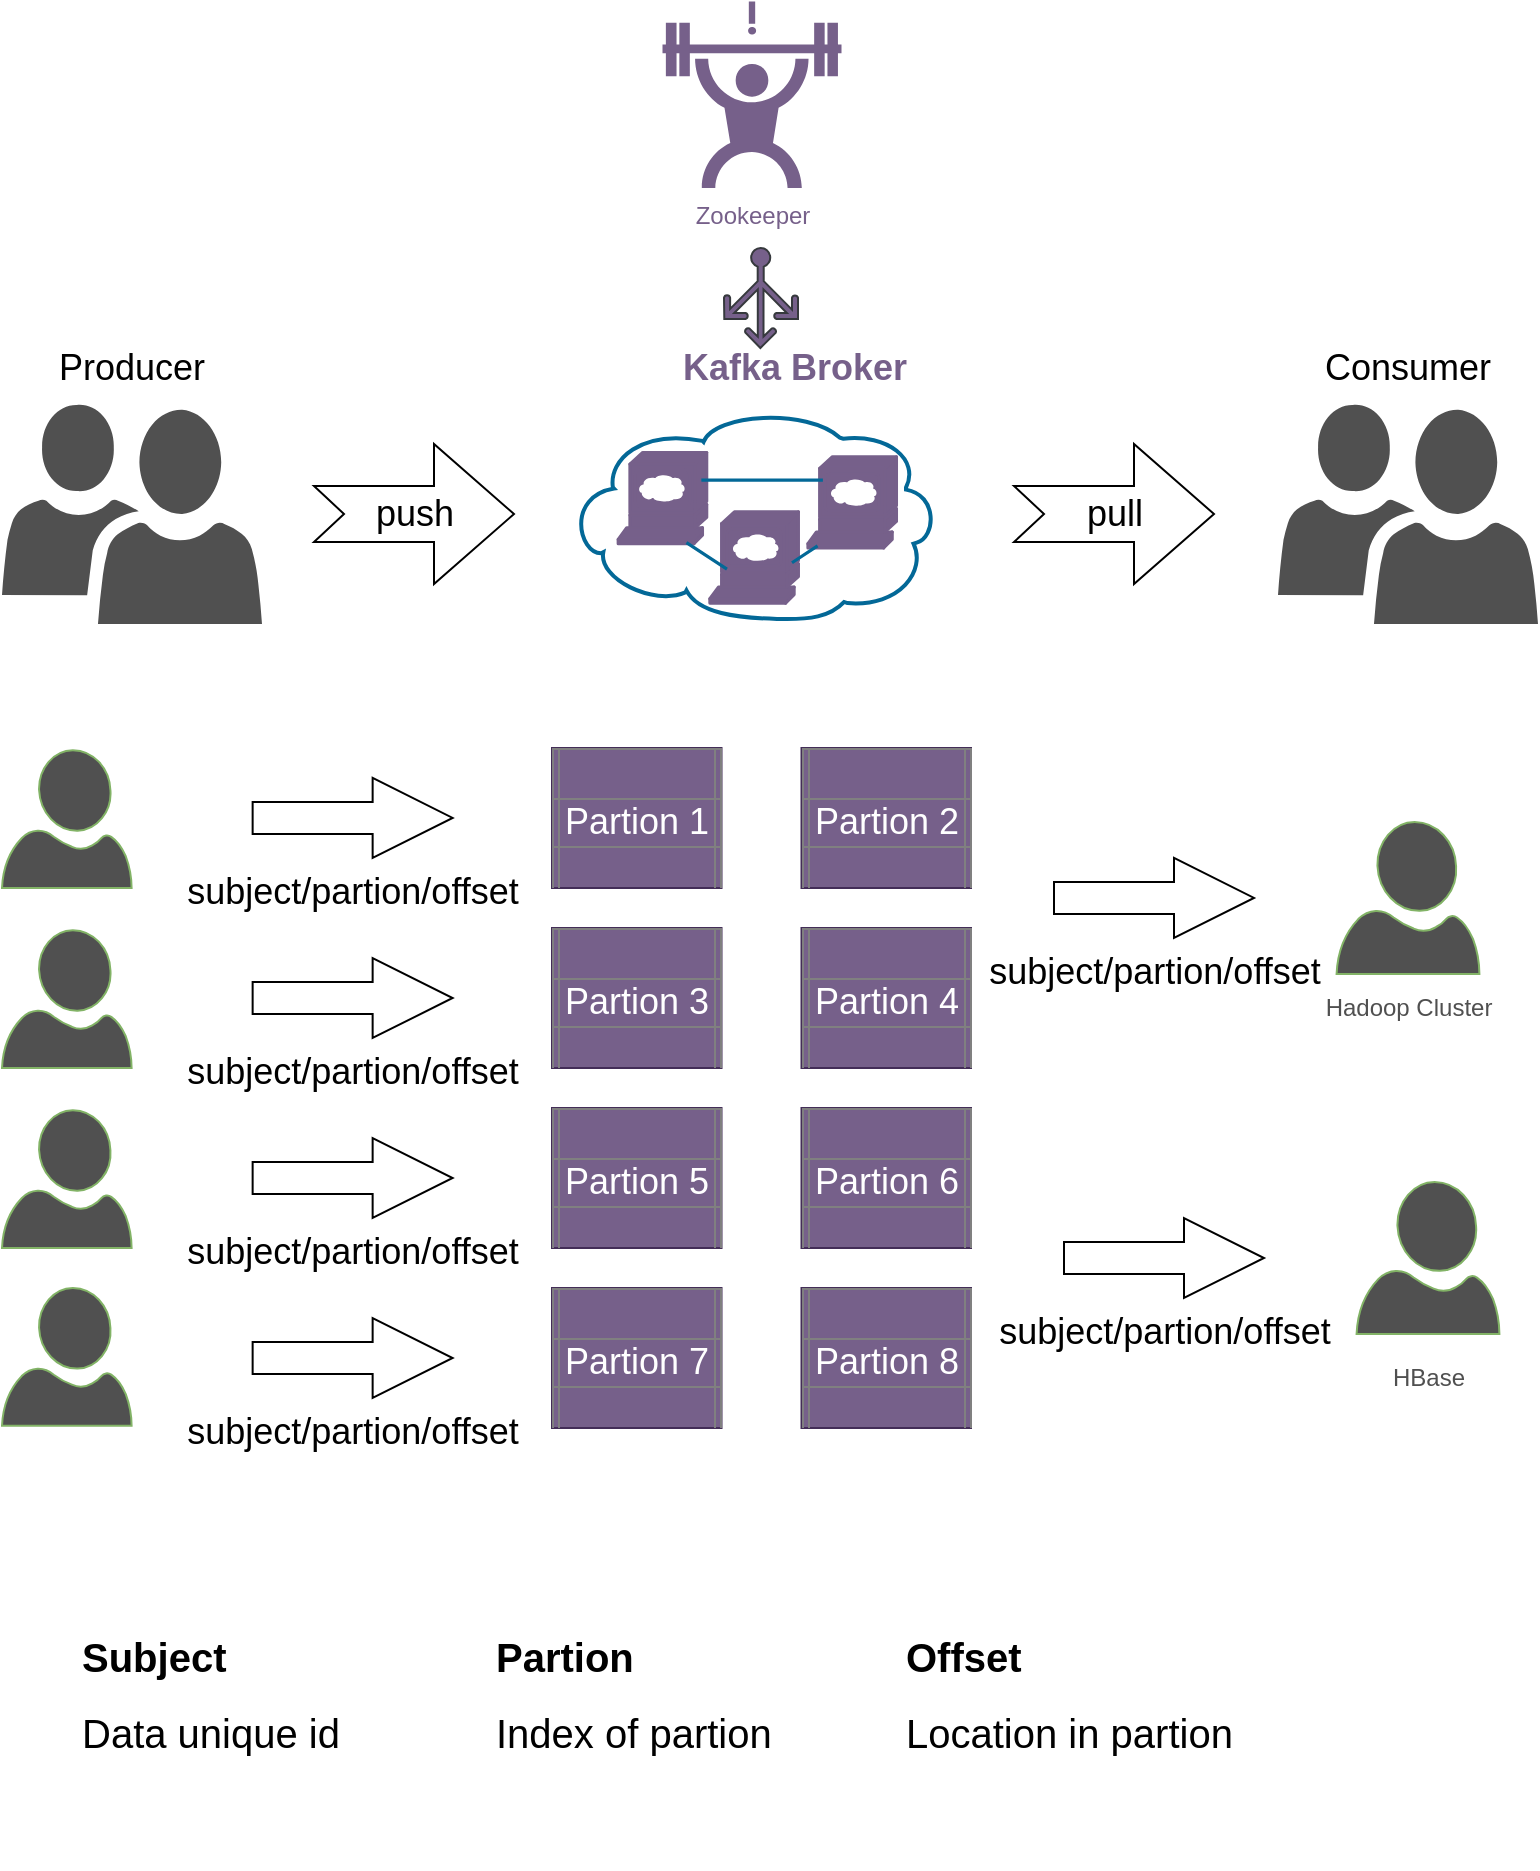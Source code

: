 <mxfile version="12.7.4" type="github">
  <diagram id="tnBvJNFLA8jh1FJiWvkt" name="Page-1">
    <mxGraphModel dx="1102" dy="533" grid="1" gridSize="10" guides="1" tooltips="1" connect="1" arrows="1" fold="1" page="1" pageScale="1" pageWidth="827" pageHeight="1169" math="0" shadow="0">
      <root>
        <mxCell id="0" />
        <mxCell id="1" parent="0" />
        <mxCell id="vn0pC_jQNNxU57VkF7Br-2" value="" style="shape=mxgraph.cisco.storage.web_cluster;html=1;dashed=0;fillColor=#76608A;strokeColor=#76608A;strokeWidth=2;verticalLabelPosition=bottom;verticalAlign=top;fontColor=#ffffff;" parent="1" vertex="1">
          <mxGeometry x="316" y="310" width="186" height="106" as="geometry" />
        </mxCell>
        <mxCell id="vn0pC_jQNNxU57VkF7Br-41" value="Producer" style="text;html=1;strokeColor=none;fillColor=none;align=center;verticalAlign=middle;whiteSpace=wrap;rounded=0;fontSize=18;" parent="1" vertex="1">
          <mxGeometry x="59" y="280" width="80" height="20" as="geometry" />
        </mxCell>
        <mxCell id="vn0pC_jQNNxU57VkF7Br-48" value="&lt;b&gt;&lt;font color=&quot;#76608a&quot;&gt;Kafka Broker&lt;/font&gt;&lt;/b&gt;" style="text;html=1;strokeColor=none;fillColor=none;align=center;verticalAlign=middle;whiteSpace=wrap;rounded=0;fontSize=18;" parent="1" vertex="1">
          <mxGeometry x="372" y="280" width="117" height="20" as="geometry" />
        </mxCell>
        <mxCell id="vn0pC_jQNNxU57VkF7Br-49" value="Consumer" style="text;html=1;strokeColor=none;fillColor=none;align=center;verticalAlign=middle;whiteSpace=wrap;rounded=0;fontSize=18;" parent="1" vertex="1">
          <mxGeometry x="697" y="280" width="80" height="20" as="geometry" />
        </mxCell>
        <mxCell id="vn0pC_jQNNxU57VkF7Br-51" value="push" style="html=1;shadow=0;dashed=0;align=center;verticalAlign=middle;shape=mxgraph.arrows2.arrow;dy=0.6;dx=40;notch=15;fontSize=18;" parent="1" vertex="1">
          <mxGeometry x="190" y="328" width="100" height="70" as="geometry" />
        </mxCell>
        <mxCell id="vn0pC_jQNNxU57VkF7Br-52" value="pull" style="html=1;shadow=0;dashed=0;align=center;verticalAlign=middle;shape=mxgraph.arrows2.arrow;dy=0.6;dx=40;notch=15;fontSize=18;" parent="1" vertex="1">
          <mxGeometry x="540" y="328" width="100" height="70" as="geometry" />
        </mxCell>
        <mxCell id="vn0pC_jQNNxU57VkF7Br-56" value="&lt;table border=&quot;1&quot; width=&quot;100%&quot; style=&quot;width: 100% ; height: 100% ; border-collapse: collapse&quot;&gt;&lt;tbody&gt;&lt;tr&gt;&lt;td align=&quot;center&quot;&gt;&lt;br&gt;&lt;/td&gt;&lt;td align=&quot;center&quot;&gt;&lt;br&gt;&lt;/td&gt;&lt;td align=&quot;center&quot;&gt;&lt;br&gt;&lt;/td&gt;&lt;/tr&gt;&lt;tr&gt;&lt;td align=&quot;center&quot;&gt;&lt;br&gt;&lt;/td&gt;&lt;td align=&quot;center&quot;&gt;Partion 1&lt;/td&gt;&lt;td align=&quot;center&quot;&gt;&lt;br&gt;&lt;/td&gt;&lt;/tr&gt;&lt;tr&gt;&lt;td align=&quot;center&quot;&gt;&lt;br&gt;&lt;/td&gt;&lt;td align=&quot;center&quot;&gt;&lt;br&gt;&lt;/td&gt;&lt;td align=&quot;center&quot;&gt;&lt;br&gt;&lt;/td&gt;&lt;/tr&gt;&lt;/tbody&gt;&lt;/table&gt;" style="text;html=1;strokeColor=#432D57;fillColor=#76608a;overflow=fill;fontSize=18;fontColor=#ffffff;" parent="1" vertex="1">
          <mxGeometry x="309" y="480" width="84.75" height="70" as="geometry" />
        </mxCell>
        <mxCell id="vn0pC_jQNNxU57VkF7Br-60" value="&lt;table border=&quot;1&quot; width=&quot;100%&quot; style=&quot;width: 100% ; height: 100% ; border-collapse: collapse&quot;&gt;&lt;tbody&gt;&lt;tr&gt;&lt;td align=&quot;center&quot;&gt;&lt;br&gt;&lt;/td&gt;&lt;td align=&quot;center&quot;&gt;&lt;br&gt;&lt;/td&gt;&lt;td align=&quot;center&quot;&gt;&lt;br&gt;&lt;/td&gt;&lt;/tr&gt;&lt;tr&gt;&lt;td align=&quot;center&quot;&gt;&lt;br&gt;&lt;/td&gt;&lt;td align=&quot;center&quot;&gt;Partion 3&lt;/td&gt;&lt;td align=&quot;center&quot;&gt;&lt;br&gt;&lt;/td&gt;&lt;/tr&gt;&lt;tr&gt;&lt;td align=&quot;center&quot;&gt;&lt;br&gt;&lt;/td&gt;&lt;td align=&quot;center&quot;&gt;&lt;br&gt;&lt;/td&gt;&lt;td align=&quot;center&quot;&gt;&lt;br&gt;&lt;/td&gt;&lt;/tr&gt;&lt;/tbody&gt;&lt;/table&gt;" style="text;html=1;strokeColor=#432D57;fillColor=#76608a;overflow=fill;fontSize=18;fontColor=#ffffff;" parent="1" vertex="1">
          <mxGeometry x="309" y="570" width="84.75" height="70" as="geometry" />
        </mxCell>
        <mxCell id="vn0pC_jQNNxU57VkF7Br-61" value="&lt;table border=&quot;1&quot; width=&quot;100%&quot; style=&quot;width: 100% ; height: 100% ; border-collapse: collapse&quot;&gt;&lt;tbody&gt;&lt;tr&gt;&lt;td align=&quot;center&quot;&gt;&lt;br&gt;&lt;/td&gt;&lt;td align=&quot;center&quot;&gt;&lt;br&gt;&lt;/td&gt;&lt;td align=&quot;center&quot;&gt;&lt;br&gt;&lt;/td&gt;&lt;/tr&gt;&lt;tr&gt;&lt;td align=&quot;center&quot;&gt;&lt;br&gt;&lt;/td&gt;&lt;td align=&quot;center&quot;&gt;Partion 5&lt;/td&gt;&lt;td align=&quot;center&quot;&gt;&lt;br&gt;&lt;/td&gt;&lt;/tr&gt;&lt;tr&gt;&lt;td align=&quot;center&quot;&gt;&lt;br&gt;&lt;/td&gt;&lt;td align=&quot;center&quot;&gt;&lt;br&gt;&lt;/td&gt;&lt;td align=&quot;center&quot;&gt;&lt;br&gt;&lt;/td&gt;&lt;/tr&gt;&lt;/tbody&gt;&lt;/table&gt;" style="text;html=1;strokeColor=#432D57;fillColor=#76608a;overflow=fill;fontSize=18;fontColor=#ffffff;" parent="1" vertex="1">
          <mxGeometry x="309" y="660" width="84.75" height="70" as="geometry" />
        </mxCell>
        <mxCell id="vn0pC_jQNNxU57VkF7Br-62" value="&lt;table border=&quot;1&quot; width=&quot;100%&quot; style=&quot;width: 100% ; height: 100% ; border-collapse: collapse&quot;&gt;&lt;tbody&gt;&lt;tr&gt;&lt;td align=&quot;center&quot;&gt;&lt;br&gt;&lt;/td&gt;&lt;td align=&quot;center&quot;&gt;&lt;br&gt;&lt;/td&gt;&lt;td align=&quot;center&quot;&gt;&lt;br&gt;&lt;/td&gt;&lt;/tr&gt;&lt;tr&gt;&lt;td align=&quot;center&quot;&gt;&lt;br&gt;&lt;/td&gt;&lt;td align=&quot;center&quot;&gt;Partion 7&lt;/td&gt;&lt;td align=&quot;center&quot;&gt;&lt;br&gt;&lt;/td&gt;&lt;/tr&gt;&lt;tr&gt;&lt;td align=&quot;center&quot;&gt;&lt;br&gt;&lt;/td&gt;&lt;td align=&quot;center&quot;&gt;&lt;br&gt;&lt;/td&gt;&lt;td align=&quot;center&quot;&gt;&lt;br&gt;&lt;/td&gt;&lt;/tr&gt;&lt;/tbody&gt;&lt;/table&gt;" style="text;html=1;strokeColor=#432D57;fillColor=#76608a;overflow=fill;fontSize=18;fontColor=#ffffff;" parent="1" vertex="1">
          <mxGeometry x="309" y="750" width="84.75" height="70" as="geometry" />
        </mxCell>
        <mxCell id="vn0pC_jQNNxU57VkF7Br-63" value="&lt;table border=&quot;1&quot; width=&quot;100%&quot; style=&quot;width: 100% ; height: 100% ; border-collapse: collapse&quot;&gt;&lt;tbody&gt;&lt;tr&gt;&lt;td align=&quot;center&quot;&gt;&lt;br&gt;&lt;/td&gt;&lt;td align=&quot;center&quot;&gt;&lt;br&gt;&lt;/td&gt;&lt;td align=&quot;center&quot;&gt;&lt;br&gt;&lt;/td&gt;&lt;/tr&gt;&lt;tr&gt;&lt;td align=&quot;center&quot;&gt;&lt;br&gt;&lt;/td&gt;&lt;td align=&quot;center&quot;&gt;Partion 2&lt;/td&gt;&lt;td align=&quot;center&quot;&gt;&lt;br&gt;&lt;/td&gt;&lt;/tr&gt;&lt;tr&gt;&lt;td align=&quot;center&quot;&gt;&lt;br&gt;&lt;/td&gt;&lt;td align=&quot;center&quot;&gt;&lt;br&gt;&lt;/td&gt;&lt;td align=&quot;center&quot;&gt;&lt;br&gt;&lt;/td&gt;&lt;/tr&gt;&lt;/tbody&gt;&lt;/table&gt;" style="text;html=1;strokeColor=#432D57;fillColor=#76608a;overflow=fill;fontSize=18;fontColor=#ffffff;" parent="1" vertex="1">
          <mxGeometry x="433.75" y="480" width="84.75" height="70" as="geometry" />
        </mxCell>
        <mxCell id="vn0pC_jQNNxU57VkF7Br-64" value="&lt;table border=&quot;1&quot; width=&quot;100%&quot; style=&quot;width: 100% ; height: 100% ; border-collapse: collapse&quot;&gt;&lt;tbody&gt;&lt;tr&gt;&lt;td align=&quot;center&quot;&gt;&lt;br&gt;&lt;/td&gt;&lt;td align=&quot;center&quot;&gt;&lt;br&gt;&lt;/td&gt;&lt;td align=&quot;center&quot;&gt;&lt;br&gt;&lt;/td&gt;&lt;/tr&gt;&lt;tr&gt;&lt;td align=&quot;center&quot;&gt;&lt;br&gt;&lt;/td&gt;&lt;td align=&quot;center&quot;&gt;Partion 4&lt;/td&gt;&lt;td align=&quot;center&quot;&gt;&lt;br&gt;&lt;/td&gt;&lt;/tr&gt;&lt;tr&gt;&lt;td align=&quot;center&quot;&gt;&lt;br&gt;&lt;/td&gt;&lt;td align=&quot;center&quot;&gt;&lt;br&gt;&lt;/td&gt;&lt;td align=&quot;center&quot;&gt;&lt;br&gt;&lt;/td&gt;&lt;/tr&gt;&lt;/tbody&gt;&lt;/table&gt;" style="text;html=1;strokeColor=#432D57;fillColor=#76608a;overflow=fill;fontSize=18;fontColor=#ffffff;" parent="1" vertex="1">
          <mxGeometry x="433.75" y="570" width="84.75" height="70" as="geometry" />
        </mxCell>
        <mxCell id="vn0pC_jQNNxU57VkF7Br-65" value="&lt;table border=&quot;1&quot; width=&quot;100%&quot; style=&quot;width: 100% ; height: 100% ; border-collapse: collapse&quot;&gt;&lt;tbody&gt;&lt;tr&gt;&lt;td align=&quot;center&quot;&gt;&lt;br&gt;&lt;/td&gt;&lt;td align=&quot;center&quot;&gt;&lt;br&gt;&lt;/td&gt;&lt;td align=&quot;center&quot;&gt;&lt;br&gt;&lt;/td&gt;&lt;/tr&gt;&lt;tr&gt;&lt;td align=&quot;center&quot;&gt;&lt;br&gt;&lt;/td&gt;&lt;td align=&quot;center&quot;&gt;Partion 6&lt;/td&gt;&lt;td align=&quot;center&quot;&gt;&lt;br&gt;&lt;/td&gt;&lt;/tr&gt;&lt;tr&gt;&lt;td align=&quot;center&quot;&gt;&lt;br&gt;&lt;/td&gt;&lt;td align=&quot;center&quot;&gt;&lt;br&gt;&lt;/td&gt;&lt;td align=&quot;center&quot;&gt;&lt;br&gt;&lt;/td&gt;&lt;/tr&gt;&lt;/tbody&gt;&lt;/table&gt;" style="text;html=1;strokeColor=#432D57;fillColor=#76608a;overflow=fill;fontSize=18;fontColor=#ffffff;" parent="1" vertex="1">
          <mxGeometry x="433.75" y="660" width="84.75" height="70" as="geometry" />
        </mxCell>
        <mxCell id="vn0pC_jQNNxU57VkF7Br-66" value="&lt;table border=&quot;1&quot; width=&quot;100%&quot; style=&quot;width: 100% ; height: 100% ; border-collapse: collapse&quot;&gt;&lt;tbody&gt;&lt;tr&gt;&lt;td align=&quot;center&quot;&gt;&lt;br&gt;&lt;/td&gt;&lt;td align=&quot;center&quot;&gt;&lt;br&gt;&lt;/td&gt;&lt;td align=&quot;center&quot;&gt;&lt;br&gt;&lt;/td&gt;&lt;/tr&gt;&lt;tr&gt;&lt;td align=&quot;center&quot;&gt;&lt;br&gt;&lt;/td&gt;&lt;td align=&quot;center&quot;&gt;Partion 8&lt;/td&gt;&lt;td align=&quot;center&quot;&gt;&lt;br&gt;&lt;/td&gt;&lt;/tr&gt;&lt;tr&gt;&lt;td align=&quot;center&quot;&gt;&lt;br&gt;&lt;/td&gt;&lt;td align=&quot;center&quot;&gt;&lt;br&gt;&lt;/td&gt;&lt;td align=&quot;center&quot;&gt;&lt;br&gt;&lt;/td&gt;&lt;/tr&gt;&lt;/tbody&gt;&lt;/table&gt;" style="text;html=1;strokeColor=#432D57;fillColor=#76608a;overflow=fill;fontSize=18;fontColor=#ffffff;" parent="1" vertex="1">
          <mxGeometry x="433.75" y="750" width="84.75" height="70" as="geometry" />
        </mxCell>
        <mxCell id="vn0pC_jQNNxU57VkF7Br-71" value="subject/partion/offset" style="verticalLabelPosition=bottom;verticalAlign=top;html=1;strokeWidth=1;shape=mxgraph.arrows2.arrow;dy=0.6;dx=40;notch=0;fontSize=18;" parent="1" vertex="1">
          <mxGeometry x="159.32" y="494.99" width="100" height="40" as="geometry" />
        </mxCell>
        <mxCell id="vn0pC_jQNNxU57VkF7Br-79" value="subject/partion/offset" style="verticalLabelPosition=bottom;verticalAlign=top;html=1;strokeWidth=1;shape=mxgraph.arrows2.arrow;dy=0.6;dx=40;notch=0;fontSize=18;" parent="1" vertex="1">
          <mxGeometry x="159.32" y="585" width="100" height="40" as="geometry" />
        </mxCell>
        <mxCell id="vn0pC_jQNNxU57VkF7Br-80" value="subject/partion/offset" style="verticalLabelPosition=bottom;verticalAlign=top;html=1;strokeWidth=1;shape=mxgraph.arrows2.arrow;dy=0.6;dx=40;notch=0;fontSize=18;" parent="1" vertex="1">
          <mxGeometry x="159.32" y="675" width="100" height="40" as="geometry" />
        </mxCell>
        <mxCell id="vn0pC_jQNNxU57VkF7Br-81" value="subject/partion/offset" style="verticalLabelPosition=bottom;verticalAlign=top;html=1;strokeWidth=1;shape=mxgraph.arrows2.arrow;dy=0.6;dx=40;notch=0;fontSize=18;" parent="1" vertex="1">
          <mxGeometry x="159.32" y="765" width="100" height="40" as="geometry" />
        </mxCell>
        <mxCell id="vn0pC_jQNNxU57VkF7Br-86" value="subject/partion/offset" style="verticalLabelPosition=bottom;verticalAlign=top;html=1;strokeWidth=1;shape=mxgraph.arrows2.arrow;dy=0.6;dx=40;notch=0;fontSize=18;" parent="1" vertex="1">
          <mxGeometry x="560" y="534.99" width="100" height="40" as="geometry" />
        </mxCell>
        <mxCell id="vn0pC_jQNNxU57VkF7Br-87" value="subject/partion/offset" style="verticalLabelPosition=bottom;verticalAlign=top;html=1;strokeWidth=1;shape=mxgraph.arrows2.arrow;dy=0.6;dx=40;notch=0;fontSize=18;" parent="1" vertex="1">
          <mxGeometry x="565" y="715" width="100" height="40" as="geometry" />
        </mxCell>
        <mxCell id="vn0pC_jQNNxU57VkF7Br-90" value="&lt;h1 style=&quot;font-size: 20px&quot;&gt;Subject&lt;/h1&gt;&lt;div style=&quot;font-size: 20px&quot;&gt;&lt;font style=&quot;font-size: 20px&quot;&gt;Data unique id&lt;/font&gt;&lt;/div&gt;" style="text;html=1;strokeColor=none;fillColor=none;spacing=5;spacingTop=-20;whiteSpace=wrap;overflow=hidden;rounded=0;fontSize=18;" parent="1" vertex="1">
          <mxGeometry x="69.32" y="920" width="190" height="120" as="geometry" />
        </mxCell>
        <mxCell id="vn0pC_jQNNxU57VkF7Br-92" value="&lt;h1 style=&quot;font-size: 20px&quot;&gt;&lt;font style=&quot;font-size: 20px&quot;&gt;Partion&lt;/font&gt;&lt;/h1&gt;&lt;div style=&quot;font-size: 20px&quot;&gt;&lt;font style=&quot;font-size: 20px&quot;&gt;Index of partion&lt;/font&gt;&lt;/div&gt;" style="text;html=1;strokeColor=none;fillColor=none;spacing=5;spacingTop=-20;whiteSpace=wrap;overflow=hidden;rounded=0;fontSize=18;" parent="1" vertex="1">
          <mxGeometry x="276" y="920" width="190" height="120" as="geometry" />
        </mxCell>
        <mxCell id="vn0pC_jQNNxU57VkF7Br-93" value="&lt;h1 style=&quot;font-size: 20px&quot;&gt;&lt;font style=&quot;font-size: 20px&quot;&gt;Offset&lt;/font&gt;&lt;/h1&gt;&lt;div style=&quot;font-size: 20px&quot;&gt;&lt;font style=&quot;font-size: 20px&quot;&gt;Location in partion&lt;/font&gt;&lt;/div&gt;" style="text;html=1;strokeColor=none;fillColor=none;spacing=5;spacingTop=-20;whiteSpace=wrap;overflow=hidden;rounded=0;fontSize=18;" parent="1" vertex="1">
          <mxGeometry x="481" y="920" width="190" height="120" as="geometry" />
        </mxCell>
        <mxCell id="bwRhajFnjXBrmEJf6pVS-1" value="&lt;font color=&quot;#505050&quot;&gt;Hadoop Cluster&lt;/font&gt;" style="text;html=1;align=center;verticalAlign=middle;resizable=0;points=[];autosize=1;" vertex="1" parent="1">
          <mxGeometry x="687" y="600.11" width="100" height="20" as="geometry" />
        </mxCell>
        <mxCell id="bwRhajFnjXBrmEJf6pVS-2" value="&lt;font color=&quot;#505050&quot;&gt;HBase&lt;/font&gt;" style="text;html=1;align=center;verticalAlign=middle;resizable=0;points=[];autosize=1;" vertex="1" parent="1">
          <mxGeometry x="722" y="785" width="50" height="20" as="geometry" />
        </mxCell>
        <mxCell id="bwRhajFnjXBrmEJf6pVS-5" value="" style="aspect=fixed;pointerEvents=1;shadow=0;dashed=0;html=1;strokeColor=#82b366;labelPosition=center;verticalLabelPosition=bottom;verticalAlign=top;align=center;fillColor=#505050;shape=mxgraph.azure.user" vertex="1" parent="1">
          <mxGeometry x="711.3" y="697.02" width="71.4" height="75.96" as="geometry" />
        </mxCell>
        <mxCell id="bwRhajFnjXBrmEJf6pVS-6" value="" style="aspect=fixed;pointerEvents=1;shadow=0;dashed=0;html=1;strokeColor=#82b366;labelPosition=center;verticalLabelPosition=bottom;verticalAlign=top;align=center;fillColor=#505050;shape=mxgraph.azure.user" vertex="1" parent="1">
          <mxGeometry x="701.3" y="517.01" width="71.4" height="75.96" as="geometry" />
        </mxCell>
        <mxCell id="bwRhajFnjXBrmEJf6pVS-8" value="" style="aspect=fixed;pointerEvents=1;shadow=0;dashed=0;html=1;strokeColor=#82b366;labelPosition=center;verticalLabelPosition=bottom;verticalAlign=top;align=center;fillColor=#505050;shape=mxgraph.azure.user" vertex="1" parent="1">
          <mxGeometry x="34" y="481.07" width="64.8" height="68.93" as="geometry" />
        </mxCell>
        <mxCell id="bwRhajFnjXBrmEJf6pVS-15" value="&lt;font color=&quot;#76608a&quot;&gt;Zookeeper&lt;/font&gt;" style="aspect=fixed;pointerEvents=1;shadow=0;dashed=0;html=1;strokeColor=none;labelPosition=center;verticalLabelPosition=bottom;verticalAlign=top;align=center;fillColor=#76608A;shape=mxgraph.mscae.enterprise.load_testing" vertex="1" parent="1">
          <mxGeometry x="364.25" y="106.77" width="89.5" height="93.23" as="geometry" />
        </mxCell>
        <mxCell id="bwRhajFnjXBrmEJf6pVS-19" value="" style="aspect=fixed;pointerEvents=1;shadow=0;dashed=0;html=1;strokeColor=#36393d;labelPosition=center;verticalLabelPosition=bottom;verticalAlign=top;align=center;fillColor=#76608A;shape=mxgraph.azure.load_balancer_generic" vertex="1" parent="1">
          <mxGeometry x="395" y="230" width="37" height="50" as="geometry" />
        </mxCell>
        <mxCell id="bwRhajFnjXBrmEJf6pVS-20" value="" style="pointerEvents=1;shadow=0;dashed=0;html=1;strokeColor=none;labelPosition=center;verticalLabelPosition=bottom;verticalAlign=top;align=center;fillColor=#505050;shape=mxgraph.mscae.intune.user_group" vertex="1" parent="1">
          <mxGeometry x="34" y="308" width="130" height="110" as="geometry" />
        </mxCell>
        <mxCell id="bwRhajFnjXBrmEJf6pVS-21" value="" style="pointerEvents=1;shadow=0;dashed=0;html=1;strokeColor=none;labelPosition=center;verticalLabelPosition=bottom;verticalAlign=top;align=center;fillColor=#505050;shape=mxgraph.mscae.intune.user_group" vertex="1" parent="1">
          <mxGeometry x="672" y="308" width="130" height="110" as="geometry" />
        </mxCell>
        <mxCell id="bwRhajFnjXBrmEJf6pVS-27" value="" style="aspect=fixed;pointerEvents=1;shadow=0;dashed=0;html=1;strokeColor=#82b366;labelPosition=center;verticalLabelPosition=bottom;verticalAlign=top;align=center;fillColor=#505050;shape=mxgraph.azure.user" vertex="1" parent="1">
          <mxGeometry x="34" y="571.07" width="64.8" height="68.93" as="geometry" />
        </mxCell>
        <mxCell id="bwRhajFnjXBrmEJf6pVS-28" value="" style="aspect=fixed;pointerEvents=1;shadow=0;dashed=0;html=1;strokeColor=#82b366;labelPosition=center;verticalLabelPosition=bottom;verticalAlign=top;align=center;fillColor=#505050;shape=mxgraph.azure.user" vertex="1" parent="1">
          <mxGeometry x="34" y="661.07" width="64.8" height="68.93" as="geometry" />
        </mxCell>
        <mxCell id="bwRhajFnjXBrmEJf6pVS-29" value="" style="aspect=fixed;pointerEvents=1;shadow=0;dashed=0;html=1;strokeColor=#82b366;labelPosition=center;verticalLabelPosition=bottom;verticalAlign=top;align=center;fillColor=#505050;shape=mxgraph.azure.user" vertex="1" parent="1">
          <mxGeometry x="34" y="750.0" width="64.8" height="68.93" as="geometry" />
        </mxCell>
      </root>
    </mxGraphModel>
  </diagram>
</mxfile>

